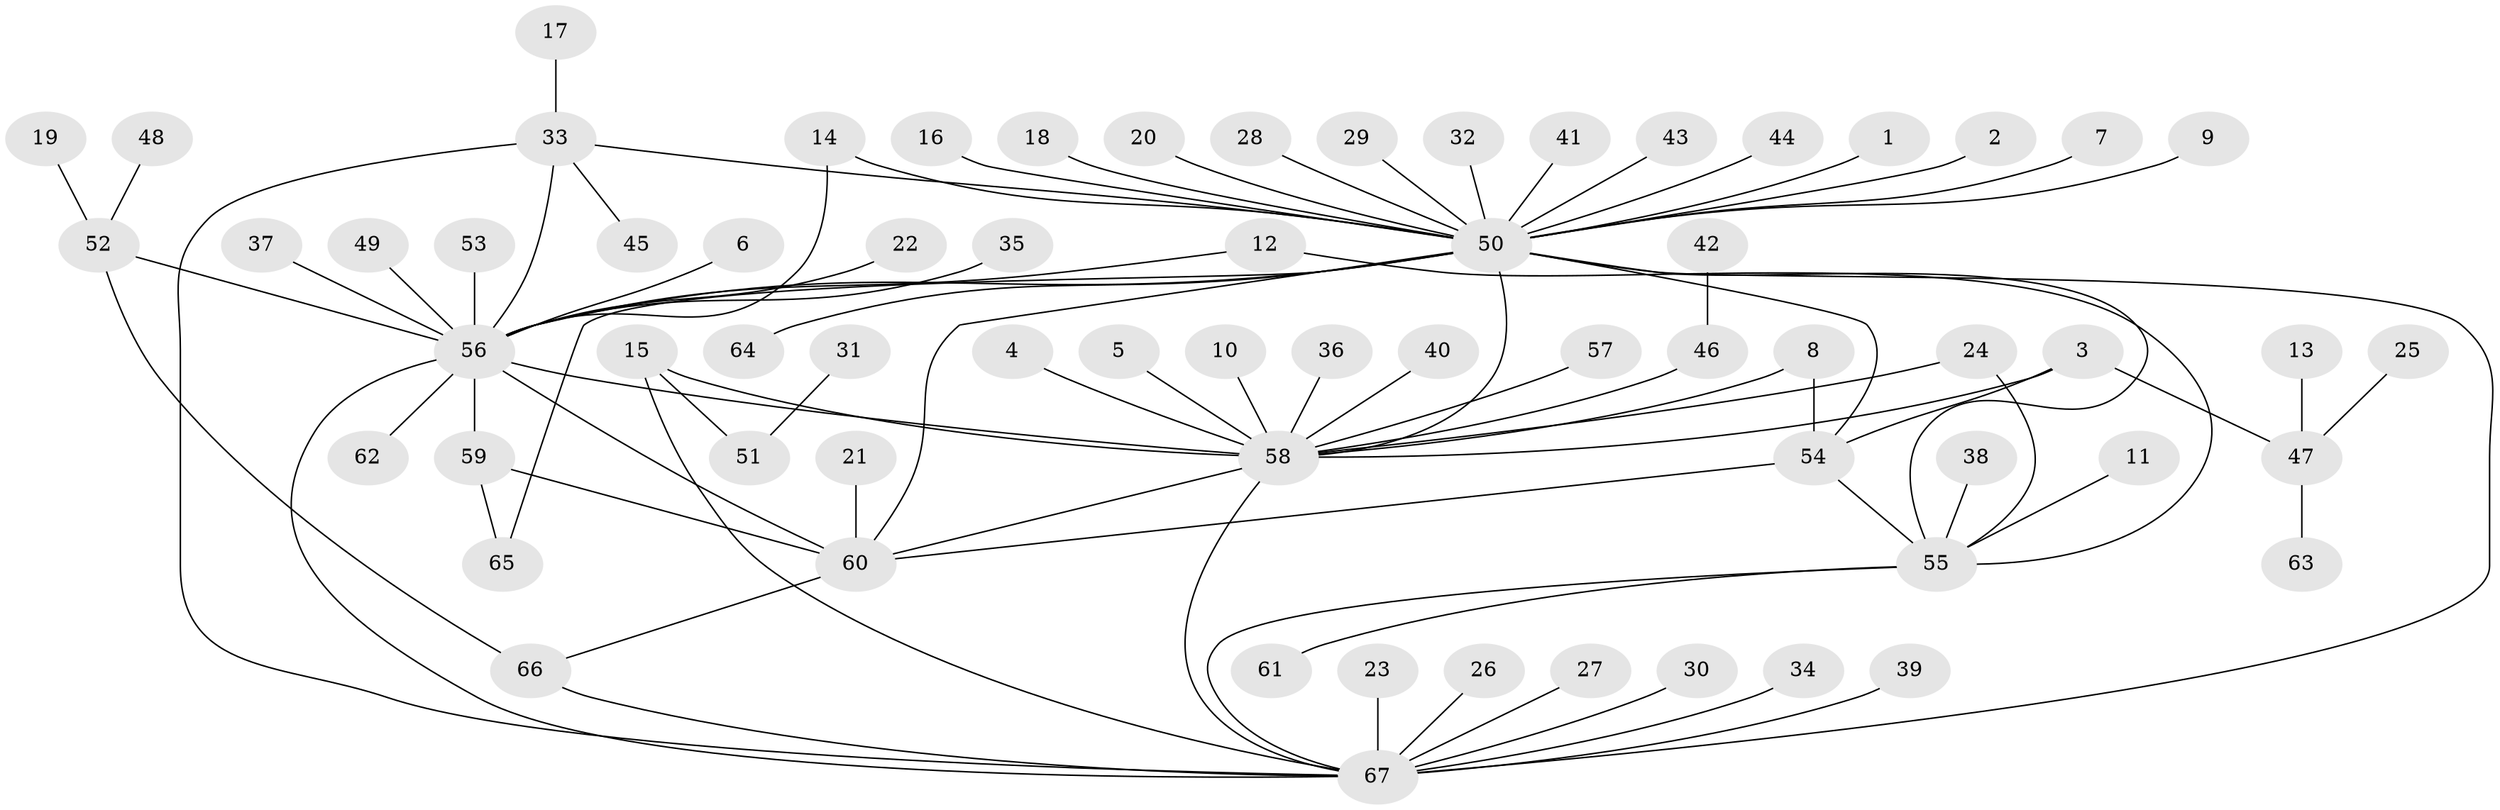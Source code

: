 // original degree distribution, {11: 0.007518796992481203, 14: 0.015037593984962405, 27: 0.007518796992481203, 1: 0.5639097744360902, 12: 0.015037593984962405, 3: 0.06766917293233082, 4: 0.045112781954887216, 8: 0.007518796992481203, 6: 0.03007518796992481, 2: 0.21804511278195488, 10: 0.007518796992481203, 5: 0.015037593984962405}
// Generated by graph-tools (version 1.1) at 2025/49/03/09/25 03:49:55]
// undirected, 67 vertices, 86 edges
graph export_dot {
graph [start="1"]
  node [color=gray90,style=filled];
  1;
  2;
  3;
  4;
  5;
  6;
  7;
  8;
  9;
  10;
  11;
  12;
  13;
  14;
  15;
  16;
  17;
  18;
  19;
  20;
  21;
  22;
  23;
  24;
  25;
  26;
  27;
  28;
  29;
  30;
  31;
  32;
  33;
  34;
  35;
  36;
  37;
  38;
  39;
  40;
  41;
  42;
  43;
  44;
  45;
  46;
  47;
  48;
  49;
  50;
  51;
  52;
  53;
  54;
  55;
  56;
  57;
  58;
  59;
  60;
  61;
  62;
  63;
  64;
  65;
  66;
  67;
  1 -- 50 [weight=1.0];
  2 -- 50 [weight=1.0];
  3 -- 47 [weight=1.0];
  3 -- 54 [weight=1.0];
  3 -- 58 [weight=1.0];
  4 -- 58 [weight=1.0];
  5 -- 58 [weight=1.0];
  6 -- 56 [weight=1.0];
  7 -- 50 [weight=1.0];
  8 -- 54 [weight=1.0];
  8 -- 58 [weight=1.0];
  9 -- 50 [weight=1.0];
  10 -- 58 [weight=1.0];
  11 -- 55 [weight=1.0];
  12 -- 55 [weight=1.0];
  12 -- 56 [weight=1.0];
  13 -- 47 [weight=1.0];
  14 -- 50 [weight=1.0];
  14 -- 56 [weight=1.0];
  15 -- 51 [weight=1.0];
  15 -- 58 [weight=2.0];
  15 -- 67 [weight=1.0];
  16 -- 50 [weight=1.0];
  17 -- 33 [weight=1.0];
  18 -- 50 [weight=1.0];
  19 -- 52 [weight=1.0];
  20 -- 50 [weight=1.0];
  21 -- 60 [weight=1.0];
  22 -- 56 [weight=1.0];
  23 -- 67 [weight=1.0];
  24 -- 55 [weight=1.0];
  24 -- 58 [weight=1.0];
  25 -- 47 [weight=1.0];
  26 -- 67 [weight=1.0];
  27 -- 67 [weight=1.0];
  28 -- 50 [weight=1.0];
  29 -- 50 [weight=1.0];
  30 -- 67 [weight=1.0];
  31 -- 51 [weight=1.0];
  32 -- 50 [weight=1.0];
  33 -- 45 [weight=1.0];
  33 -- 50 [weight=1.0];
  33 -- 56 [weight=2.0];
  33 -- 67 [weight=1.0];
  34 -- 67 [weight=1.0];
  35 -- 56 [weight=1.0];
  36 -- 58 [weight=1.0];
  37 -- 56 [weight=1.0];
  38 -- 55 [weight=1.0];
  39 -- 67 [weight=1.0];
  40 -- 58 [weight=1.0];
  41 -- 50 [weight=1.0];
  42 -- 46 [weight=1.0];
  43 -- 50 [weight=1.0];
  44 -- 50 [weight=1.0];
  46 -- 58 [weight=1.0];
  47 -- 63 [weight=1.0];
  48 -- 52 [weight=1.0];
  49 -- 56 [weight=1.0];
  50 -- 54 [weight=1.0];
  50 -- 55 [weight=1.0];
  50 -- 56 [weight=1.0];
  50 -- 58 [weight=2.0];
  50 -- 60 [weight=1.0];
  50 -- 64 [weight=1.0];
  50 -- 65 [weight=1.0];
  50 -- 67 [weight=1.0];
  52 -- 56 [weight=1.0];
  52 -- 66 [weight=1.0];
  53 -- 56 [weight=1.0];
  54 -- 55 [weight=1.0];
  54 -- 60 [weight=2.0];
  55 -- 61 [weight=1.0];
  55 -- 67 [weight=1.0];
  56 -- 58 [weight=2.0];
  56 -- 59 [weight=1.0];
  56 -- 60 [weight=2.0];
  56 -- 62 [weight=1.0];
  56 -- 67 [weight=1.0];
  57 -- 58 [weight=1.0];
  58 -- 60 [weight=1.0];
  58 -- 67 [weight=1.0];
  59 -- 60 [weight=1.0];
  59 -- 65 [weight=1.0];
  60 -- 66 [weight=1.0];
  66 -- 67 [weight=1.0];
}
